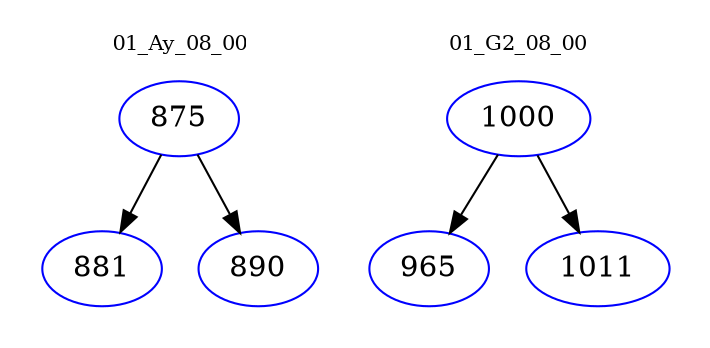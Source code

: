 digraph{
subgraph cluster_0 {
color = white
label = "01_Ay_08_00";
fontsize=10;
T0_875 [label="875", color="blue"]
T0_875 -> T0_881 [color="black"]
T0_881 [label="881", color="blue"]
T0_875 -> T0_890 [color="black"]
T0_890 [label="890", color="blue"]
}
subgraph cluster_1 {
color = white
label = "01_G2_08_00";
fontsize=10;
T1_1000 [label="1000", color="blue"]
T1_1000 -> T1_965 [color="black"]
T1_965 [label="965", color="blue"]
T1_1000 -> T1_1011 [color="black"]
T1_1011 [label="1011", color="blue"]
}
}
